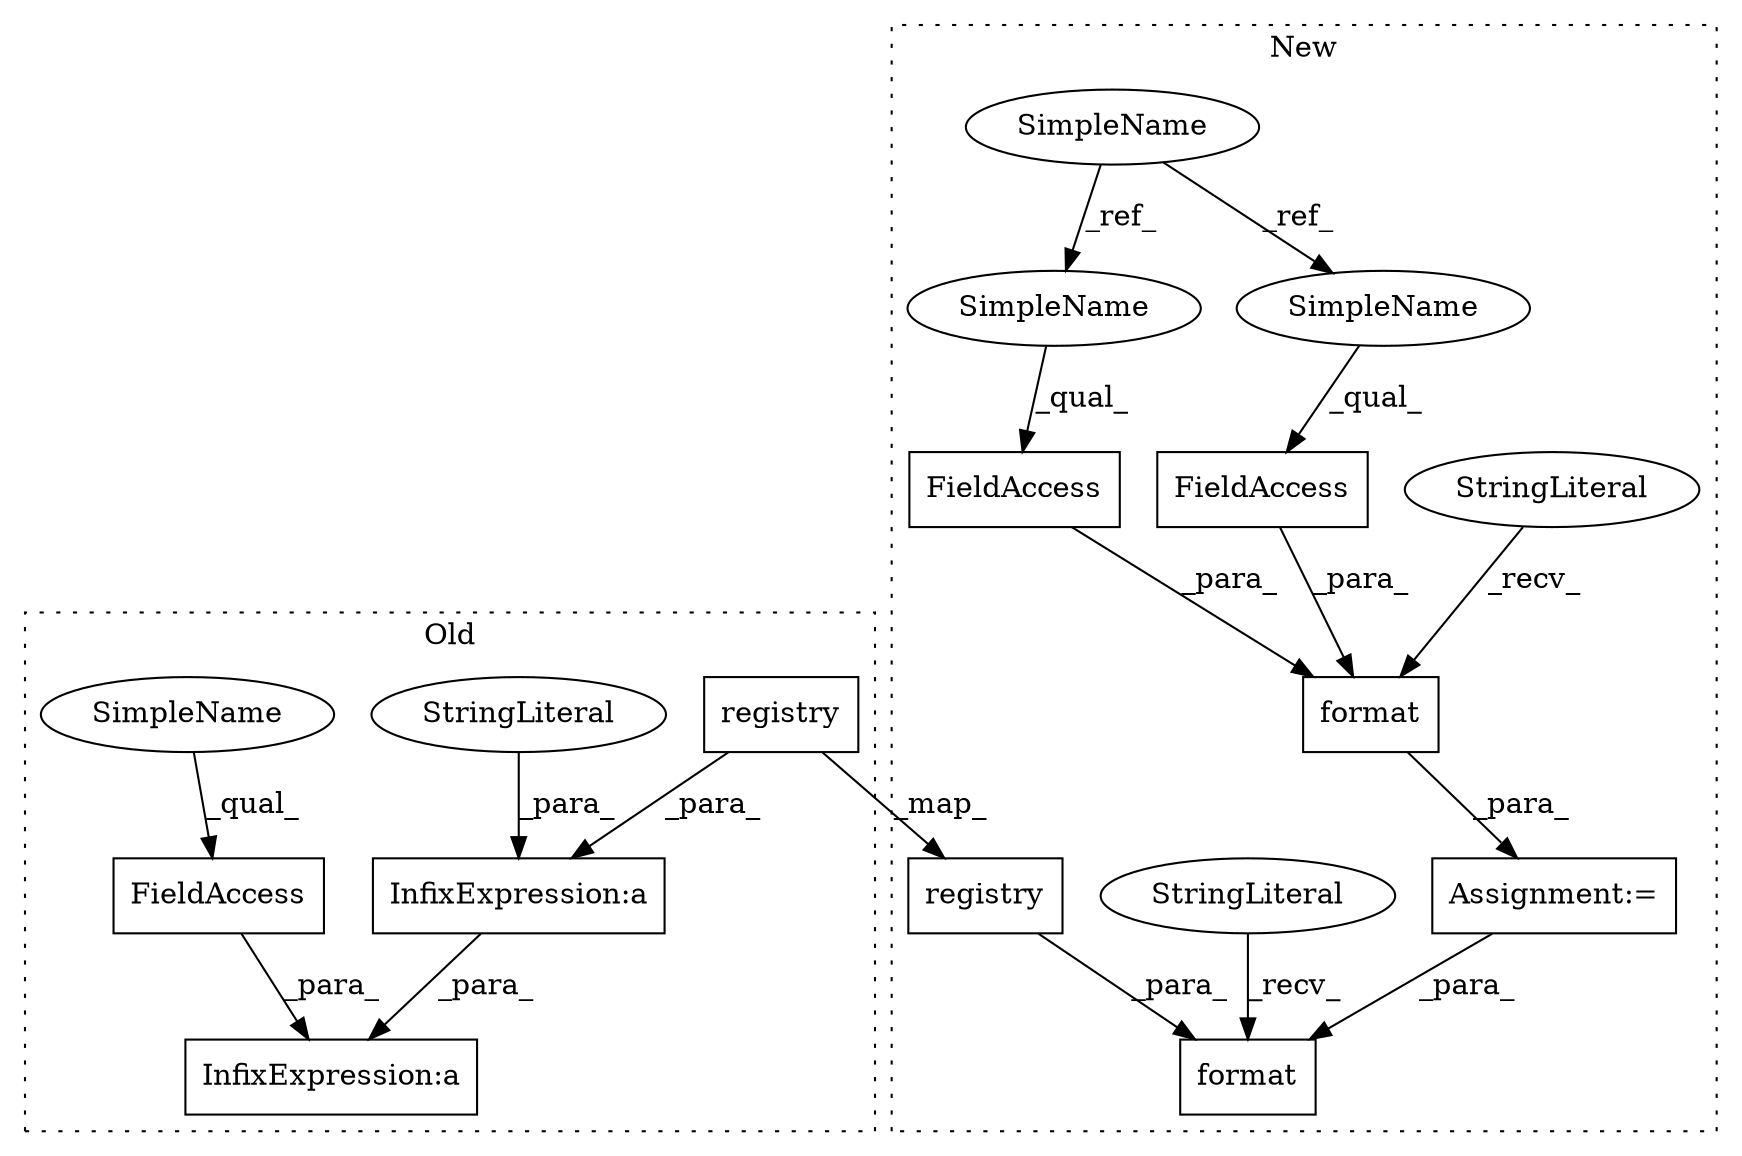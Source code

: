digraph G {
subgraph cluster0 {
1 [label="registry" a="32" s="6909,6960" l="9,1" shape="box"];
3 [label="InfixExpression:a" a="27" s="6968" l="3" shape="box"];
4 [label="InfixExpression:a" a="27" s="6961" l="3" shape="box"];
6 [label="StringLiteral" a="45" s="6964" l="3" shape="ellipse"];
12 [label="FieldAccess" a="22" s="6971" l="18" shape="box"];
17 [label="SimpleName" a="42" s="6971" l="13" shape="ellipse"];
label = "Old";
style="dotted";
}
subgraph cluster1 {
2 [label="registry" a="32" s="7042,7093" l="9,1" shape="box"];
5 [label="format" a="32" s="7035,7099" l="7,1" shape="box"];
7 [label="StringLiteral" a="45" s="7027" l="7" shape="ellipse"];
8 [label="format" a="32" s="6957,7014" l="7,1" shape="box"];
9 [label="FieldAccess" a="22" s="6964" l="23" shape="box"];
10 [label="Assignment:=" a="7" s="6948" l="1" shape="box"];
11 [label="StringLiteral" a="45" s="6949" l="7" shape="ellipse"];
13 [label="SimpleName" a="42" s="6869" l="13" shape="ellipse"];
14 [label="FieldAccess" a="22" s="6988" l="26" shape="box"];
15 [label="SimpleName" a="42" s="6988" l="13" shape="ellipse"];
16 [label="SimpleName" a="42" s="6964" l="13" shape="ellipse"];
label = "New";
style="dotted";
}
1 -> 2 [label="_map_"];
1 -> 4 [label="_para_"];
2 -> 5 [label="_para_"];
4 -> 3 [label="_para_"];
6 -> 4 [label="_para_"];
7 -> 5 [label="_recv_"];
8 -> 10 [label="_para_"];
9 -> 8 [label="_para_"];
10 -> 5 [label="_para_"];
11 -> 8 [label="_recv_"];
12 -> 3 [label="_para_"];
13 -> 15 [label="_ref_"];
13 -> 16 [label="_ref_"];
14 -> 8 [label="_para_"];
15 -> 14 [label="_qual_"];
16 -> 9 [label="_qual_"];
17 -> 12 [label="_qual_"];
}